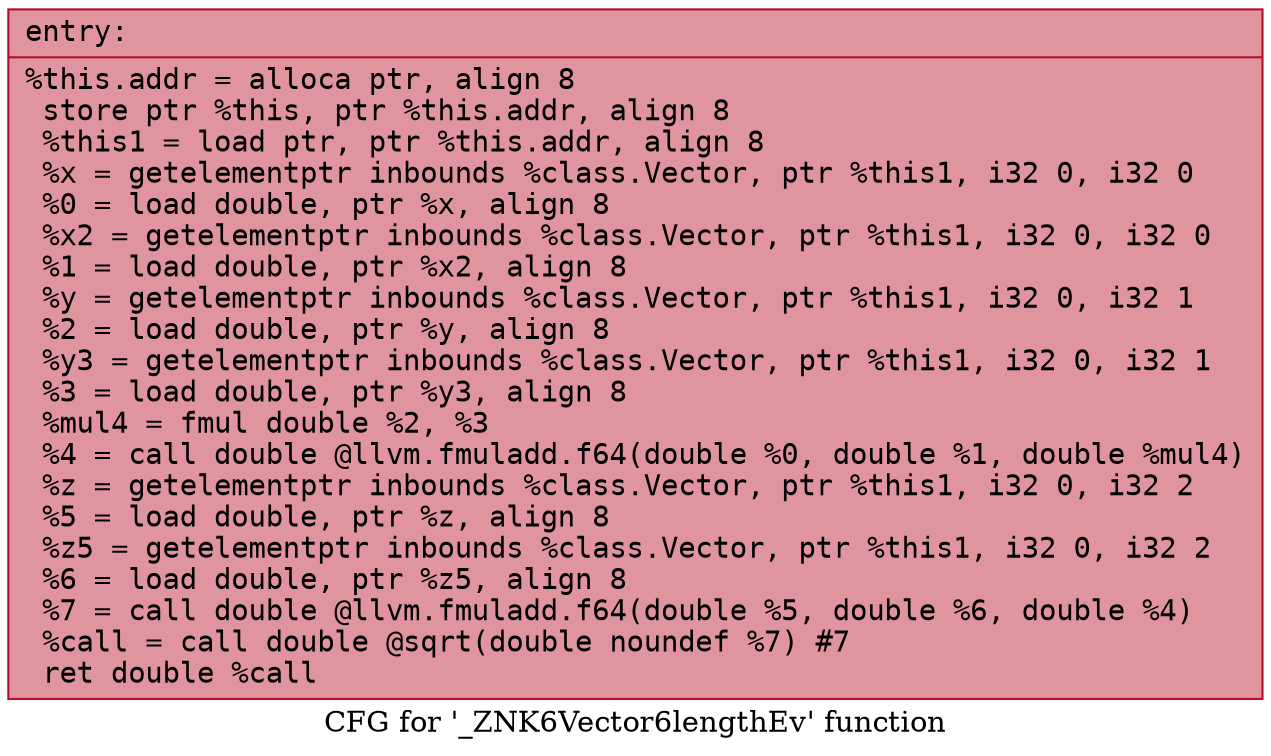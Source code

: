 digraph "CFG for '_ZNK6Vector6lengthEv' function" {
	label="CFG for '_ZNK6Vector6lengthEv' function";

	Node0x55f4daeac880 [shape=record,color="#b70d28ff", style=filled, fillcolor="#b70d2870" fontname="Courier",label="{entry:\l|  %this.addr = alloca ptr, align 8\l  store ptr %this, ptr %this.addr, align 8\l  %this1 = load ptr, ptr %this.addr, align 8\l  %x = getelementptr inbounds %class.Vector, ptr %this1, i32 0, i32 0\l  %0 = load double, ptr %x, align 8\l  %x2 = getelementptr inbounds %class.Vector, ptr %this1, i32 0, i32 0\l  %1 = load double, ptr %x2, align 8\l  %y = getelementptr inbounds %class.Vector, ptr %this1, i32 0, i32 1\l  %2 = load double, ptr %y, align 8\l  %y3 = getelementptr inbounds %class.Vector, ptr %this1, i32 0, i32 1\l  %3 = load double, ptr %y3, align 8\l  %mul4 = fmul double %2, %3\l  %4 = call double @llvm.fmuladd.f64(double %0, double %1, double %mul4)\l  %z = getelementptr inbounds %class.Vector, ptr %this1, i32 0, i32 2\l  %5 = load double, ptr %z, align 8\l  %z5 = getelementptr inbounds %class.Vector, ptr %this1, i32 0, i32 2\l  %6 = load double, ptr %z5, align 8\l  %7 = call double @llvm.fmuladd.f64(double %5, double %6, double %4)\l  %call = call double @sqrt(double noundef %7) #7\l  ret double %call\l}"];
}
